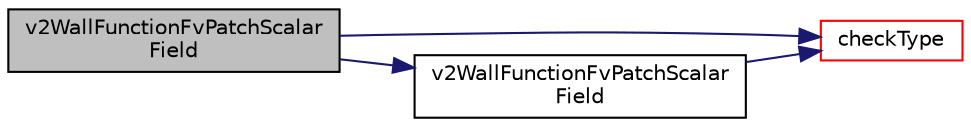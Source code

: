 digraph "v2WallFunctionFvPatchScalarField"
{
  bgcolor="transparent";
  edge [fontname="Helvetica",fontsize="10",labelfontname="Helvetica",labelfontsize="10"];
  node [fontname="Helvetica",fontsize="10",shape=record];
  rankdir="LR";
  Node1 [label="v2WallFunctionFvPatchScalar\lField",height=0.2,width=0.4,color="black", fillcolor="grey75", style="filled", fontcolor="black"];
  Node1 -> Node2 [color="midnightblue",fontsize="10",style="solid",fontname="Helvetica"];
  Node2 [label="checkType",height=0.2,width=0.4,color="red",URL="$a02874.html#ad72f1118ee25d5a9fcb73f4c5d8ea9d0",tooltip="Check the type of the patch. "];
  Node1 -> Node3 [color="midnightblue",fontsize="10",style="solid",fontname="Helvetica"];
  Node3 [label="v2WallFunctionFvPatchScalar\lField",height=0.2,width=0.4,color="black",URL="$a02874.html#add1bcb7e51c32c6aa8b056d84fb63159",tooltip="Construct from patch and internal field. "];
  Node3 -> Node2 [color="midnightblue",fontsize="10",style="solid",fontname="Helvetica"];
}
